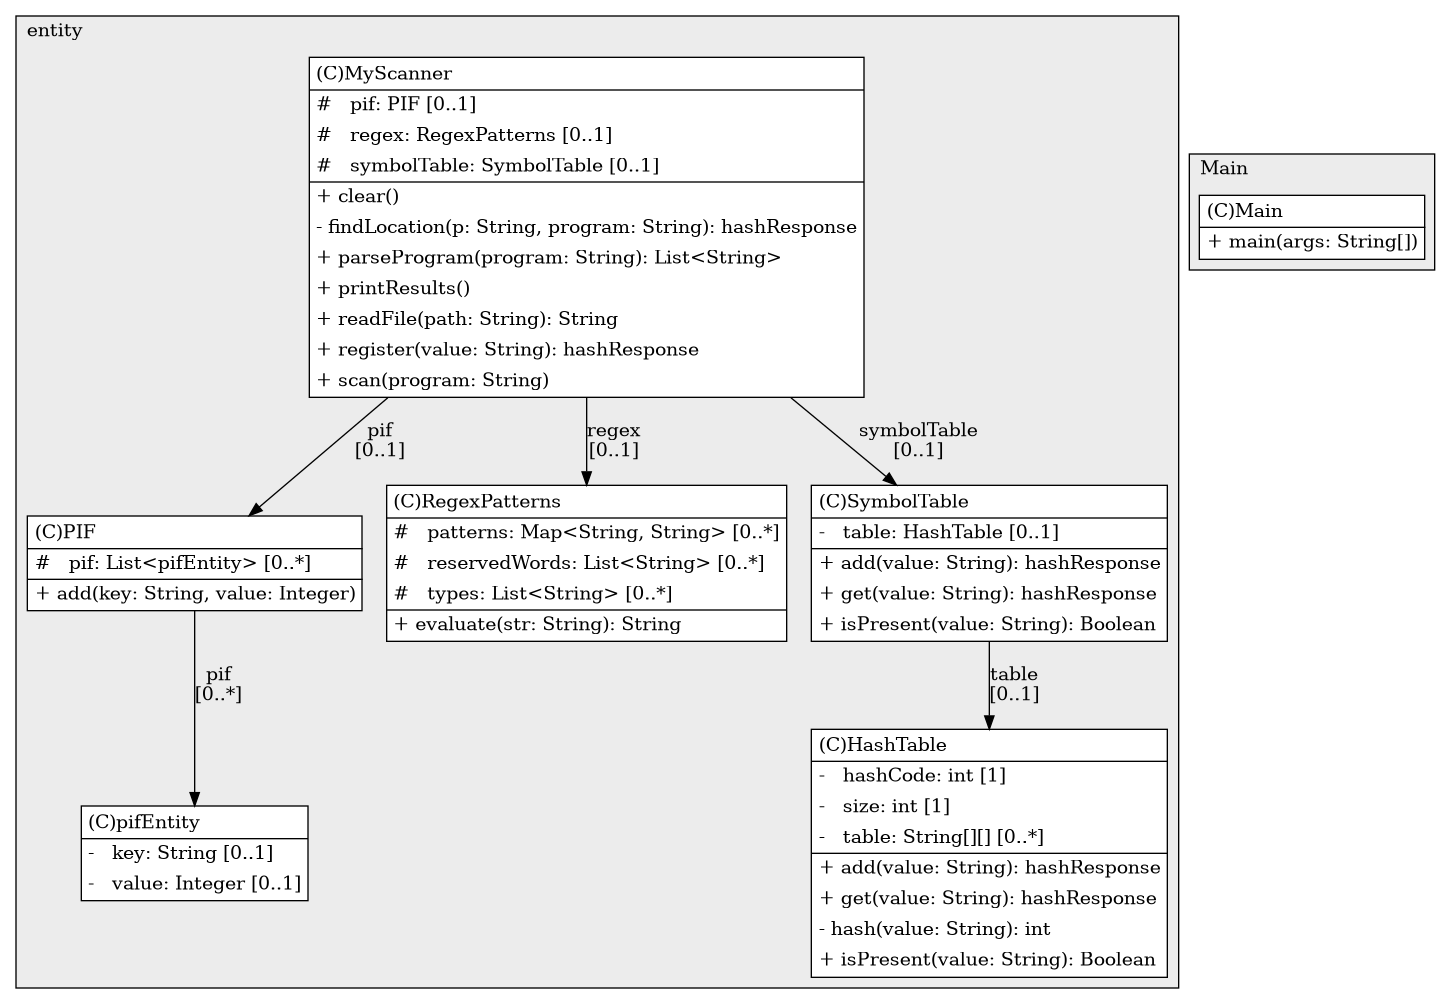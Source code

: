 @startuml

/' diagram meta data start
config=StructureConfiguration;
{
  "projectClassification": {
    "searchMode": "OpenProject", // OpenProject, AllProjects
    "includedProjects": "",
    "pathEndKeywords": "*.impl",
    "isClientPath": "",
    "isClientName": "",
    "isTestPath": "",
    "isTestName": "",
    "isMappingPath": "",
    "isMappingName": "",
    "isDataAccessPath": "",
    "isDataAccessName": "",
    "isDataStructurePath": "",
    "isDataStructureName": "",
    "isInterfaceStructuresPath": "",
    "isInterfaceStructuresName": "",
    "isEntryPointPath": "",
    "isEntryPointName": "",
    "treatFinalFieldsAsMandatory": false
  },
  "graphRestriction": {
    "classPackageExcludeFilter": "",
    "classPackageIncludeFilter": "",
    "classNameExcludeFilter": "",
    "classNameIncludeFilter": "",
    "methodNameExcludeFilter": "",
    "methodNameIncludeFilter": "",
    "removeByInheritance": "", // inheritance/annotation based filtering is done in a second step
    "removeByAnnotation": "",
    "removeByClassPackage": "", // cleanup the graph after inheritance/annotation based filtering is done
    "removeByClassName": "",
    "cutMappings": false,
    "cutEnum": true,
    "cutTests": true,
    "cutClient": true,
    "cutDataAccess": false,
    "cutInterfaceStructures": false,
    "cutDataStructures": false,
    "cutGetterAndSetter": true,
    "cutConstructors": true
  },
  "graphTraversal": {
    "forwardDepth": 6,
    "backwardDepth": 6,
    "classPackageExcludeFilter": "",
    "classPackageIncludeFilter": "",
    "classNameExcludeFilter": "",
    "classNameIncludeFilter": "",
    "methodNameExcludeFilter": "",
    "methodNameIncludeFilter": "",
    "hideMappings": false,
    "hideDataStructures": false,
    "hidePrivateMethods": true,
    "hideInterfaceCalls": true, // indirection: implementation -> interface (is hidden) -> implementation
    "onlyShowApplicationEntryPoints": false, // root node is included
    "useMethodCallsForStructureDiagram": "ForwardOnly" // ForwardOnly, BothDirections, No
  },
  "details": {
    "aggregation": "GroupByClass", // ByClass, GroupByClass, None
    "showClassGenericTypes": true,
    "showMethods": true,
    "showMethodParameterNames": true,
    "showMethodParameterTypes": true,
    "showMethodReturnType": true,
    "showPackageLevels": 2,
    "showDetailedClassStructure": true
  },
  "rootClass": "Main",
  "extensionCallbackMethod": "" // qualified.class.name#methodName - signature: public static String method(String)
}
diagram meta data end '/



digraph g {
    rankdir="TB"
    splines=polyline
    

'nodes 
subgraph cluster_1298275357 { 
   	label=entity
	labeljust=l
	fillcolor="#ececec"
	style=filled
   
   HashTable1298275357[
	label=<<TABLE BORDER="1" CELLBORDER="0" CELLPADDING="4" CELLSPACING="0">
<TR><TD ALIGN="LEFT" >(C)HashTable</TD></TR>
<HR/>
<TR><TD ALIGN="LEFT" >-   hashCode: int [1]</TD></TR>
<TR><TD ALIGN="LEFT" >-   size: int [1]</TD></TR>
<TR><TD ALIGN="LEFT" >-   table: String[][] [0..*]</TD></TR>
<HR/>
<TR><TD ALIGN="LEFT" >+ add(value: String): hashResponse</TD></TR>
<TR><TD ALIGN="LEFT" >+ get(value: String): hashResponse</TD></TR>
<TR><TD ALIGN="LEFT" >- hash(value: String): int</TD></TR>
<TR><TD ALIGN="LEFT" >+ isPresent(value: String): Boolean</TD></TR>
</TABLE>>
	style=filled
	margin=0
	shape=plaintext
	fillcolor="#FFFFFF"
];

MyScanner1298275357[
	label=<<TABLE BORDER="1" CELLBORDER="0" CELLPADDING="4" CELLSPACING="0">
<TR><TD ALIGN="LEFT" >(C)MyScanner</TD></TR>
<HR/>
<TR><TD ALIGN="LEFT" >#   pif: PIF [0..1]</TD></TR>
<TR><TD ALIGN="LEFT" >#   regex: RegexPatterns [0..1]</TD></TR>
<TR><TD ALIGN="LEFT" >#   symbolTable: SymbolTable [0..1]</TD></TR>
<HR/>
<TR><TD ALIGN="LEFT" >+ clear()</TD></TR>
<TR><TD ALIGN="LEFT" >- findLocation(p: String, program: String): hashResponse</TD></TR>
<TR><TD ALIGN="LEFT" >+ parseProgram(program: String): List&lt;String&gt;</TD></TR>
<TR><TD ALIGN="LEFT" >+ printResults()</TD></TR>
<TR><TD ALIGN="LEFT" >+ readFile(path: String): String</TD></TR>
<TR><TD ALIGN="LEFT" >+ register(value: String): hashResponse</TD></TR>
<TR><TD ALIGN="LEFT" >+ scan(program: String)</TD></TR>
</TABLE>>
	style=filled
	margin=0
	shape=plaintext
	fillcolor="#FFFFFF"
];

PIF1298275357[
	label=<<TABLE BORDER="1" CELLBORDER="0" CELLPADDING="4" CELLSPACING="0">
<TR><TD ALIGN="LEFT" >(C)PIF</TD></TR>
<HR/>
<TR><TD ALIGN="LEFT" >#   pif: List&lt;pifEntity&gt; [0..*]</TD></TR>
<HR/>
<TR><TD ALIGN="LEFT" >+ add(key: String, value: Integer)</TD></TR>
</TABLE>>
	style=filled
	margin=0
	shape=plaintext
	fillcolor="#FFFFFF"
];

RegexPatterns1298275357[
	label=<<TABLE BORDER="1" CELLBORDER="0" CELLPADDING="4" CELLSPACING="0">
<TR><TD ALIGN="LEFT" >(C)RegexPatterns</TD></TR>
<HR/>
<TR><TD ALIGN="LEFT" >#   patterns: Map&lt;String, String&gt; [0..*]</TD></TR>
<TR><TD ALIGN="LEFT" >#   reservedWords: List&lt;String&gt; [0..*]</TD></TR>
<TR><TD ALIGN="LEFT" >#   types: List&lt;String&gt; [0..*]</TD></TR>
<HR/>
<TR><TD ALIGN="LEFT" >+ evaluate(str: String): String</TD></TR>
</TABLE>>
	style=filled
	margin=0
	shape=plaintext
	fillcolor="#FFFFFF"
];

SymbolTable1298275357[
	label=<<TABLE BORDER="1" CELLBORDER="0" CELLPADDING="4" CELLSPACING="0">
<TR><TD ALIGN="LEFT" >(C)SymbolTable</TD></TR>
<HR/>
<TR><TD ALIGN="LEFT" >-   table: HashTable [0..1]</TD></TR>
<HR/>
<TR><TD ALIGN="LEFT" >+ add(value: String): hashResponse</TD></TR>
<TR><TD ALIGN="LEFT" >+ get(value: String): hashResponse</TD></TR>
<TR><TD ALIGN="LEFT" >+ isPresent(value: String): Boolean</TD></TR>
</TABLE>>
	style=filled
	margin=0
	shape=plaintext
	fillcolor="#FFFFFF"
];

pifEntity1298275357[
	label=<<TABLE BORDER="1" CELLBORDER="0" CELLPADDING="4" CELLSPACING="0">
<TR><TD ALIGN="LEFT" >(C)pifEntity</TD></TR>
<HR/>
<TR><TD ALIGN="LEFT" >-   key: String [0..1]</TD></TR>
<TR><TD ALIGN="LEFT" >-   value: Integer [0..1]</TD></TR>
</TABLE>>
	style=filled
	margin=0
	shape=plaintext
	fillcolor="#FFFFFF"
];
} 

subgraph cluster_2390489 { 
   	label=Main
	labeljust=l
	fillcolor="#ececec"
	style=filled
   
   Main2390489[
	label=<<TABLE BORDER="1" CELLBORDER="0" CELLPADDING="4" CELLSPACING="0">
<TR><TD ALIGN="LEFT" >(C)Main</TD></TR>
<HR/>
<TR><TD ALIGN="LEFT" >+ main(args: String[])</TD></TR>
</TABLE>>
	style=filled
	margin=0
	shape=plaintext
	fillcolor="#FFFFFF"
];
} 

'edges    
MyScanner1298275357 -> PIF1298275357[label="pif
[0..1]"];
MyScanner1298275357 -> RegexPatterns1298275357[label="regex
[0..1]"];
MyScanner1298275357 -> SymbolTable1298275357[label="symbolTable
[0..1]"];
PIF1298275357 -> pifEntity1298275357[label="pif
[0..*]"];
SymbolTable1298275357 -> HashTable1298275357[label="table
[0..1]"];
    
}
@enduml